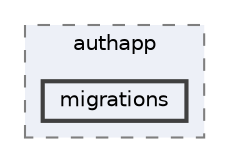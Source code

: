 digraph "src/authapp/migrations"
{
 // LATEX_PDF_SIZE
  bgcolor="transparent";
  edge [fontname=Helvetica,fontsize=10,labelfontname=Helvetica,labelfontsize=10];
  node [fontname=Helvetica,fontsize=10,shape=box,height=0.2,width=0.4];
  compound=true
  subgraph clusterdir_c3985887be08b1239dcec8d4e21b2709 {
    graph [ bgcolor="#edf0f7", pencolor="grey50", label="authapp", fontname=Helvetica,fontsize=10 style="filled,dashed", URL="dir_c3985887be08b1239dcec8d4e21b2709.html",tooltip=""]
  dir_4f4e0c863c26c6c649937e65258a2b3d [label="migrations", fillcolor="#edf0f7", color="grey25", style="filled,bold", URL="dir_4f4e0c863c26c6c649937e65258a2b3d.html",tooltip=""];
  }
}
